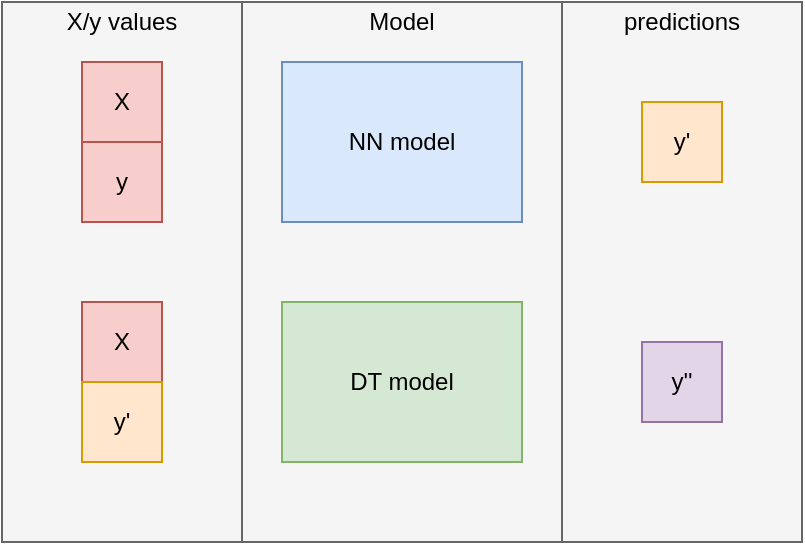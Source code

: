 <mxfile version="14.9.2" type="device"><diagram id="tFZ0uWxYTEGRZMSjJpBb" name="Page-1"><mxGraphModel dx="1422" dy="762" grid="1" gridSize="10" guides="1" tooltips="1" connect="1" arrows="1" fold="1" page="1" pageScale="1" pageWidth="827" pageHeight="1169" math="0" shadow="0"><root><mxCell id="0"/><mxCell id="1" parent="0"/><mxCell id="v17eRg8yKQ09QfbXzyiY-71" value="" style="rounded=0;whiteSpace=wrap;html=1;fillColor=#f5f5f5;strokeColor=#666666;fontColor=#333333;" parent="1" vertex="1"><mxGeometry x="480" y="50" width="120" height="270" as="geometry"/></mxCell><mxCell id="v17eRg8yKQ09QfbXzyiY-69" value="" style="rounded=0;whiteSpace=wrap;html=1;fillColor=#f5f5f5;strokeColor=#666666;fontColor=#333333;" parent="1" vertex="1"><mxGeometry x="320" y="50" width="160" height="270" as="geometry"/></mxCell><mxCell id="v17eRg8yKQ09QfbXzyiY-67" value="" style="rounded=0;whiteSpace=wrap;html=1;fillColor=#f5f5f5;strokeColor=#666666;fontColor=#333333;" parent="1" vertex="1"><mxGeometry x="200" y="50" width="120" height="270" as="geometry"/></mxCell><mxCell id="v17eRg8yKQ09QfbXzyiY-54" value="y''" style="whiteSpace=wrap;html=1;aspect=fixed;fillColor=#e1d5e7;strokeColor=#9673a6;" parent="1" vertex="1"><mxGeometry x="520" y="220" width="40" height="40" as="geometry"/></mxCell><mxCell id="v17eRg8yKQ09QfbXzyiY-53" value="y'" style="whiteSpace=wrap;html=1;aspect=fixed;fillColor=#ffe6cc;strokeColor=#d79b00;" parent="1" vertex="1"><mxGeometry x="520" y="100" width="40" height="40" as="geometry"/></mxCell><mxCell id="v17eRg8yKQ09QfbXzyiY-58" value="X" style="rounded=0;whiteSpace=wrap;html=1;fillColor=#f8cecc;strokeColor=#b85450;" parent="1" vertex="1"><mxGeometry x="240" y="80" width="40" height="40" as="geometry"/></mxCell><mxCell id="v17eRg8yKQ09QfbXzyiY-59" value="y" style="rounded=0;whiteSpace=wrap;html=1;fillColor=#f8cecc;strokeColor=#b85450;" parent="1" vertex="1"><mxGeometry x="240" y="120" width="40" height="40" as="geometry"/></mxCell><mxCell id="v17eRg8yKQ09QfbXzyiY-60" value="NN model" style="rounded=0;whiteSpace=wrap;html=1;fillColor=#dae8fc;strokeColor=#6c8ebf;" parent="1" vertex="1"><mxGeometry x="340" y="80" width="120" height="80" as="geometry"/></mxCell><mxCell id="v17eRg8yKQ09QfbXzyiY-62" value="DT model" style="rounded=0;whiteSpace=wrap;html=1;fillColor=#d5e8d4;strokeColor=#82b366;" parent="1" vertex="1"><mxGeometry x="340" y="200" width="120" height="80" as="geometry"/></mxCell><mxCell id="v17eRg8yKQ09QfbXzyiY-63" value="X" style="rounded=0;whiteSpace=wrap;html=1;fillColor=#f8cecc;strokeColor=#b85450;" parent="1" vertex="1"><mxGeometry x="240" y="200" width="40" height="40" as="geometry"/></mxCell><mxCell id="v17eRg8yKQ09QfbXzyiY-65" value="y'" style="whiteSpace=wrap;html=1;aspect=fixed;fillColor=#ffe6cc;strokeColor=#d79b00;" parent="1" vertex="1"><mxGeometry x="240" y="240" width="40" height="40" as="geometry"/></mxCell><mxCell id="v17eRg8yKQ09QfbXzyiY-68" value="X/y values" style="text;html=1;strokeColor=none;fillColor=none;align=center;verticalAlign=middle;whiteSpace=wrap;rounded=0;" parent="1" vertex="1"><mxGeometry x="220" y="50" width="80" height="20" as="geometry"/></mxCell><mxCell id="v17eRg8yKQ09QfbXzyiY-70" value="Model" style="text;html=1;strokeColor=none;fillColor=none;align=center;verticalAlign=middle;whiteSpace=wrap;rounded=0;" parent="1" vertex="1"><mxGeometry x="380" y="50" width="40" height="20" as="geometry"/></mxCell><mxCell id="v17eRg8yKQ09QfbXzyiY-72" value="predictions" style="text;html=1;strokeColor=none;fillColor=none;align=center;verticalAlign=middle;whiteSpace=wrap;rounded=0;" parent="1" vertex="1"><mxGeometry x="505" y="50" width="70" height="20" as="geometry"/></mxCell></root></mxGraphModel></diagram></mxfile>